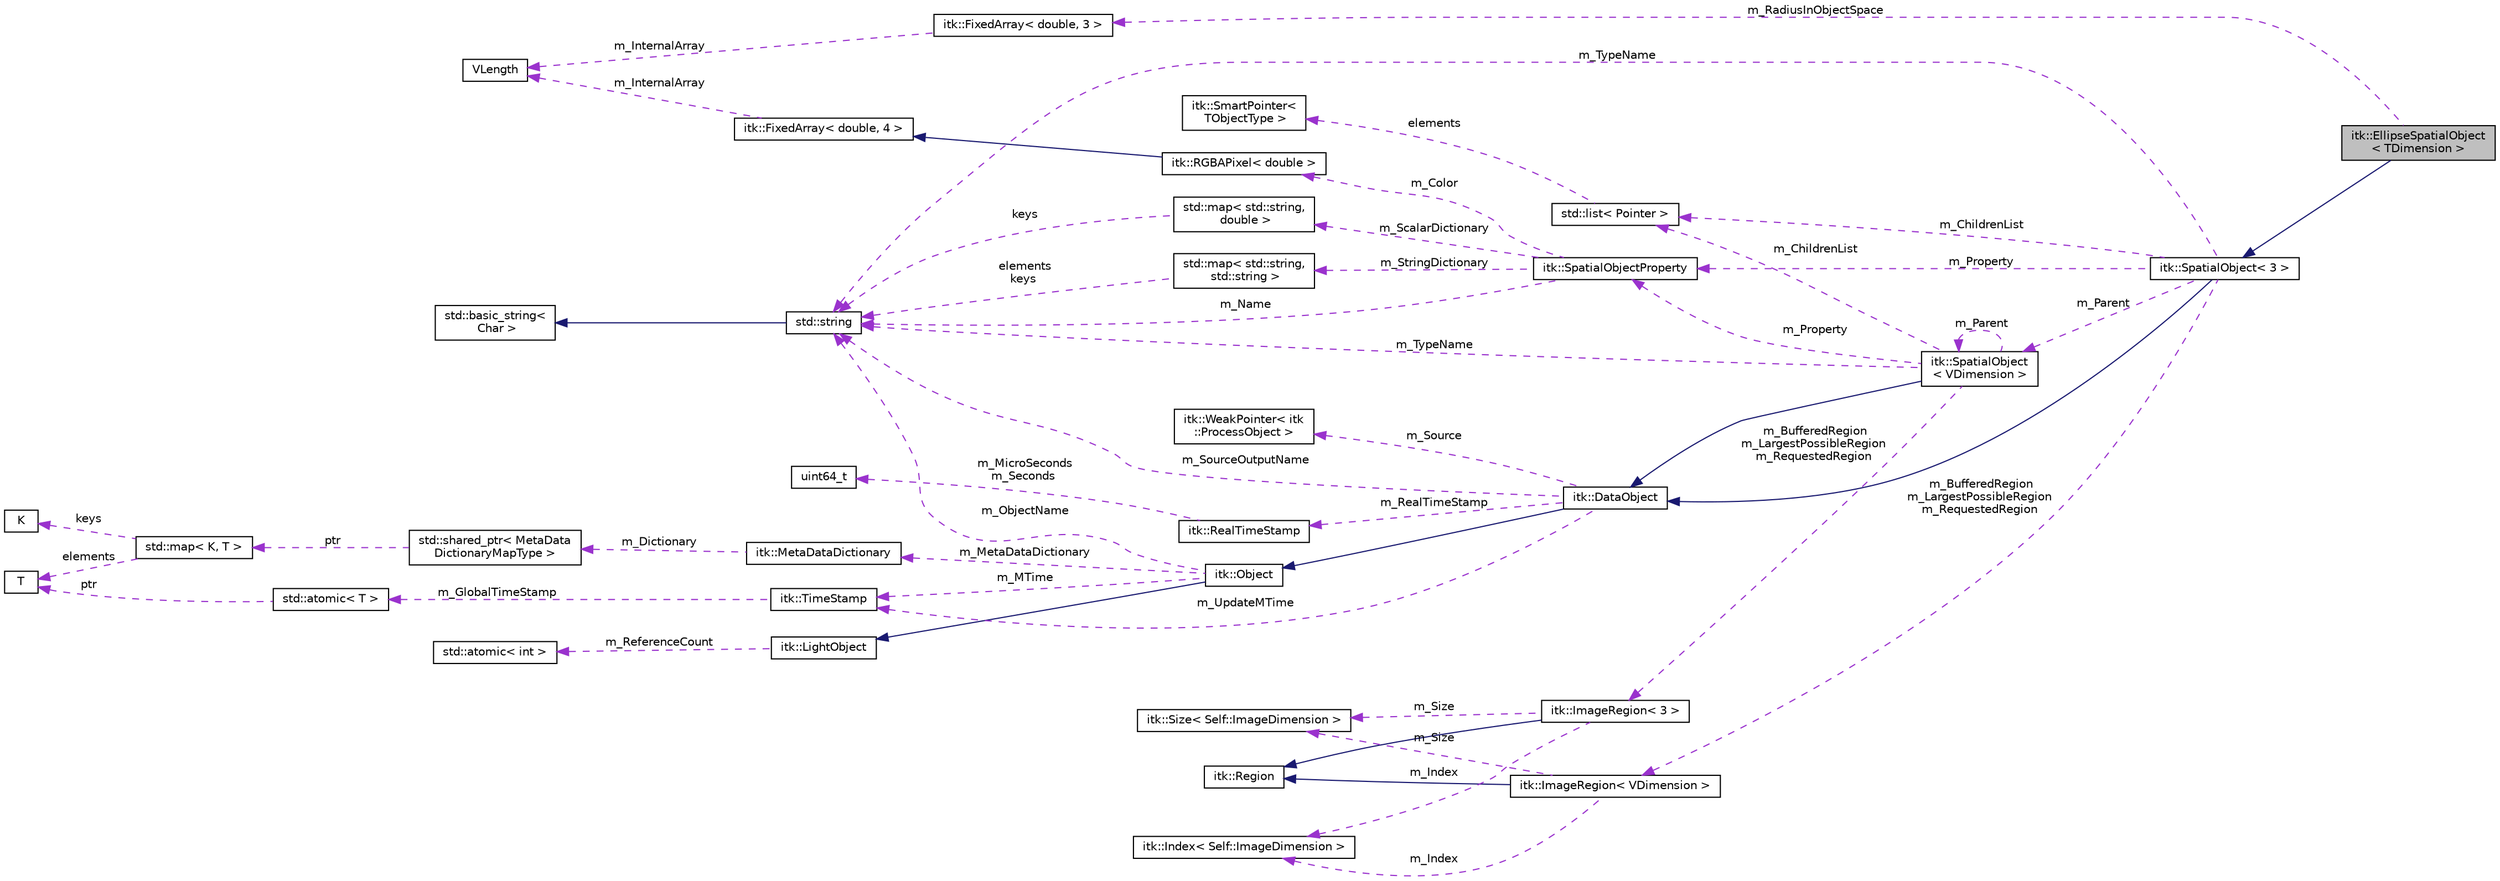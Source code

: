 digraph "itk::EllipseSpatialObject&lt; TDimension &gt;"
{
 // LATEX_PDF_SIZE
  edge [fontname="Helvetica",fontsize="10",labelfontname="Helvetica",labelfontsize="10"];
  node [fontname="Helvetica",fontsize="10",shape=record];
  rankdir="LR";
  Node1 [label="itk::EllipseSpatialObject\l\< TDimension \>",height=0.2,width=0.4,color="black", fillcolor="grey75", style="filled", fontcolor="black",tooltip=" "];
  Node2 -> Node1 [dir="back",color="midnightblue",fontsize="10",style="solid",fontname="Helvetica"];
  Node2 [label="itk::SpatialObject\< 3 \>",height=0.2,width=0.4,color="black", fillcolor="white", style="filled",URL="$classitk_1_1SpatialObject.html",tooltip=" "];
  Node3 -> Node2 [dir="back",color="midnightblue",fontsize="10",style="solid",fontname="Helvetica"];
  Node3 [label="itk::DataObject",height=0.2,width=0.4,color="black", fillcolor="white", style="filled",URL="$classitk_1_1DataObject.html",tooltip="Base class for all data objects in ITK."];
  Node4 -> Node3 [dir="back",color="midnightblue",fontsize="10",style="solid",fontname="Helvetica"];
  Node4 [label="itk::Object",height=0.2,width=0.4,color="black", fillcolor="white", style="filled",URL="$classitk_1_1Object.html",tooltip="Base class for most ITK classes."];
  Node5 -> Node4 [dir="back",color="midnightblue",fontsize="10",style="solid",fontname="Helvetica"];
  Node5 [label="itk::LightObject",height=0.2,width=0.4,color="black", fillcolor="white", style="filled",URL="$classitk_1_1LightObject.html",tooltip="Light weight base class for most itk classes."];
  Node6 -> Node5 [dir="back",color="darkorchid3",fontsize="10",style="dashed",label=" m_ReferenceCount" ,fontname="Helvetica"];
  Node6 [label="std::atomic\< int \>",height=0.2,width=0.4,color="black", fillcolor="white", style="filled",tooltip=" "];
  Node7 -> Node4 [dir="back",color="darkorchid3",fontsize="10",style="dashed",label=" m_MTime" ,fontname="Helvetica"];
  Node7 [label="itk::TimeStamp",height=0.2,width=0.4,color="black", fillcolor="white", style="filled",URL="$classitk_1_1TimeStamp.html",tooltip="Generate a unique, increasing time value."];
  Node8 -> Node7 [dir="back",color="darkorchid3",fontsize="10",style="dashed",label=" m_GlobalTimeStamp" ,fontname="Helvetica"];
  Node8 [label="std::atomic\< T \>",height=0.2,width=0.4,color="black", fillcolor="white", style="filled",tooltip=" "];
  Node9 -> Node8 [dir="back",color="darkorchid3",fontsize="10",style="dashed",label=" ptr" ,fontname="Helvetica"];
  Node9 [label="T",height=0.2,width=0.4,color="black", fillcolor="white", style="filled",tooltip=" "];
  Node10 -> Node4 [dir="back",color="darkorchid3",fontsize="10",style="dashed",label=" m_MetaDataDictionary" ,fontname="Helvetica"];
  Node10 [label="itk::MetaDataDictionary",height=0.2,width=0.4,color="black", fillcolor="white", style="filled",URL="$classitk_1_1MetaDataDictionary.html",tooltip="Provides a mechanism for storing a collection of arbitrary data types."];
  Node11 -> Node10 [dir="back",color="darkorchid3",fontsize="10",style="dashed",label=" m_Dictionary" ,fontname="Helvetica"];
  Node11 [label="std::shared_ptr\< MetaData\lDictionaryMapType \>",height=0.2,width=0.4,color="black", fillcolor="white", style="filled",tooltip=" "];
  Node12 -> Node11 [dir="back",color="darkorchid3",fontsize="10",style="dashed",label=" ptr" ,fontname="Helvetica"];
  Node12 [label="std::map\< K, T \>",height=0.2,width=0.4,color="black", fillcolor="white", style="filled",tooltip=" "];
  Node13 -> Node12 [dir="back",color="darkorchid3",fontsize="10",style="dashed",label=" keys" ,fontname="Helvetica"];
  Node13 [label="K",height=0.2,width=0.4,color="black", fillcolor="white", style="filled",tooltip=" "];
  Node9 -> Node12 [dir="back",color="darkorchid3",fontsize="10",style="dashed",label=" elements" ,fontname="Helvetica"];
  Node14 -> Node4 [dir="back",color="darkorchid3",fontsize="10",style="dashed",label=" m_ObjectName" ,fontname="Helvetica"];
  Node14 [label="std::string",height=0.2,width=0.4,color="black", fillcolor="white", style="filled",tooltip=" "];
  Node15 -> Node14 [dir="back",color="midnightblue",fontsize="10",style="solid",fontname="Helvetica"];
  Node15 [label="std::basic_string\<\l Char \>",height=0.2,width=0.4,color="black", fillcolor="white", style="filled",tooltip=" "];
  Node16 -> Node3 [dir="back",color="darkorchid3",fontsize="10",style="dashed",label=" m_Source" ,fontname="Helvetica"];
  Node16 [label="itk::WeakPointer\< itk\l::ProcessObject \>",height=0.2,width=0.4,color="black", fillcolor="white", style="filled",URL="$classitk_1_1WeakPointer.html",tooltip=" "];
  Node14 -> Node3 [dir="back",color="darkorchid3",fontsize="10",style="dashed",label=" m_SourceOutputName" ,fontname="Helvetica"];
  Node7 -> Node3 [dir="back",color="darkorchid3",fontsize="10",style="dashed",label=" m_UpdateMTime" ,fontname="Helvetica"];
  Node17 -> Node3 [dir="back",color="darkorchid3",fontsize="10",style="dashed",label=" m_RealTimeStamp" ,fontname="Helvetica"];
  Node17 [label="itk::RealTimeStamp",height=0.2,width=0.4,color="black", fillcolor="white", style="filled",URL="$classitk_1_1RealTimeStamp.html",tooltip="The RealTimeStamp is a data structure for representing time with high precision and a large dynamic r..."];
  Node18 -> Node17 [dir="back",color="darkorchid3",fontsize="10",style="dashed",label=" m_MicroSeconds\nm_Seconds" ,fontname="Helvetica"];
  Node18 [label="uint64_t",height=0.2,width=0.4,color="black", fillcolor="white", style="filled",tooltip=" "];
  Node14 -> Node2 [dir="back",color="darkorchid3",fontsize="10",style="dashed",label=" m_TypeName" ,fontname="Helvetica"];
  Node19 -> Node2 [dir="back",color="darkorchid3",fontsize="10",style="dashed",label=" m_Property" ,fontname="Helvetica"];
  Node19 [label="itk::SpatialObjectProperty",height=0.2,width=0.4,color="black", fillcolor="white", style="filled",URL="$classitk_1_1SpatialObjectProperty.html",tooltip=" "];
  Node20 -> Node19 [dir="back",color="darkorchid3",fontsize="10",style="dashed",label=" m_Color" ,fontname="Helvetica"];
  Node20 [label="itk::RGBAPixel\< double \>",height=0.2,width=0.4,color="black", fillcolor="white", style="filled",URL="$classitk_1_1RGBAPixel.html",tooltip=" "];
  Node21 -> Node20 [dir="back",color="midnightblue",fontsize="10",style="solid",fontname="Helvetica"];
  Node21 [label="itk::FixedArray\< double, 4 \>",height=0.2,width=0.4,color="black", fillcolor="white", style="filled",URL="$classitk_1_1FixedArray.html",tooltip=" "];
  Node22 -> Node21 [dir="back",color="darkorchid3",fontsize="10",style="dashed",label=" m_InternalArray" ,fontname="Helvetica"];
  Node22 [label="VLength",height=0.2,width=0.4,color="black", fillcolor="white", style="filled",URL="$classVLength.html",tooltip=" "];
  Node14 -> Node19 [dir="back",color="darkorchid3",fontsize="10",style="dashed",label=" m_Name" ,fontname="Helvetica"];
  Node23 -> Node19 [dir="back",color="darkorchid3",fontsize="10",style="dashed",label=" m_ScalarDictionary" ,fontname="Helvetica"];
  Node23 [label="std::map\< std::string,\l double \>",height=0.2,width=0.4,color="black", fillcolor="white", style="filled",tooltip=" "];
  Node14 -> Node23 [dir="back",color="darkorchid3",fontsize="10",style="dashed",label=" keys" ,fontname="Helvetica"];
  Node24 -> Node19 [dir="back",color="darkorchid3",fontsize="10",style="dashed",label=" m_StringDictionary" ,fontname="Helvetica"];
  Node24 [label="std::map\< std::string,\l std::string \>",height=0.2,width=0.4,color="black", fillcolor="white", style="filled",tooltip=" "];
  Node14 -> Node24 [dir="back",color="darkorchid3",fontsize="10",style="dashed",label=" elements\nkeys" ,fontname="Helvetica"];
  Node25 -> Node2 [dir="back",color="darkorchid3",fontsize="10",style="dashed",label=" m_Parent" ,fontname="Helvetica"];
  Node25 [label="itk::SpatialObject\l\< VDimension \>",height=0.2,width=0.4,color="black", fillcolor="white", style="filled",URL="$classitk_1_1SpatialObject.html",tooltip="Implementation of the composite pattern."];
  Node3 -> Node25 [dir="back",color="midnightblue",fontsize="10",style="solid",fontname="Helvetica"];
  Node14 -> Node25 [dir="back",color="darkorchid3",fontsize="10",style="dashed",label=" m_TypeName" ,fontname="Helvetica"];
  Node19 -> Node25 [dir="back",color="darkorchid3",fontsize="10",style="dashed",label=" m_Property" ,fontname="Helvetica"];
  Node25 -> Node25 [dir="back",color="darkorchid3",fontsize="10",style="dashed",label=" m_Parent" ,fontname="Helvetica"];
  Node26 -> Node25 [dir="back",color="darkorchid3",fontsize="10",style="dashed",label=" m_BufferedRegion\nm_LargestPossibleRegion\nm_RequestedRegion" ,fontname="Helvetica"];
  Node26 [label="itk::ImageRegion\< 3 \>",height=0.2,width=0.4,color="black", fillcolor="white", style="filled",URL="$classitk_1_1ImageRegion.html",tooltip=" "];
  Node27 -> Node26 [dir="back",color="midnightblue",fontsize="10",style="solid",fontname="Helvetica"];
  Node27 [label="itk::Region",height=0.2,width=0.4,color="black", fillcolor="white", style="filled",URL="$classitk_1_1Region.html",tooltip="A region represents some portion or piece of data."];
  Node28 -> Node26 [dir="back",color="darkorchid3",fontsize="10",style="dashed",label=" m_Index" ,fontname="Helvetica"];
  Node28 [label="itk::Index\< Self::ImageDimension \>",height=0.2,width=0.4,color="black", fillcolor="white", style="filled",URL="$structitk_1_1Index.html",tooltip=" "];
  Node29 -> Node26 [dir="back",color="darkorchid3",fontsize="10",style="dashed",label=" m_Size" ,fontname="Helvetica"];
  Node29 [label="itk::Size\< Self::ImageDimension \>",height=0.2,width=0.4,color="black", fillcolor="white", style="filled",URL="$structitk_1_1Size.html",tooltip=" "];
  Node30 -> Node25 [dir="back",color="darkorchid3",fontsize="10",style="dashed",label=" m_ChildrenList" ,fontname="Helvetica"];
  Node30 [label="std::list\< Pointer \>",height=0.2,width=0.4,color="black", fillcolor="white", style="filled",tooltip=" "];
  Node31 -> Node30 [dir="back",color="darkorchid3",fontsize="10",style="dashed",label=" elements" ,fontname="Helvetica"];
  Node31 [label="itk::SmartPointer\<\l TObjectType \>",height=0.2,width=0.4,color="black", fillcolor="white", style="filled",URL="$classitk_1_1SmartPointer.html",tooltip="Implements transparent reference counting."];
  Node32 -> Node2 [dir="back",color="darkorchid3",fontsize="10",style="dashed",label=" m_BufferedRegion\nm_LargestPossibleRegion\nm_RequestedRegion" ,fontname="Helvetica"];
  Node32 [label="itk::ImageRegion\< VDimension \>",height=0.2,width=0.4,color="black", fillcolor="white", style="filled",URL="$classitk_1_1ImageRegion.html",tooltip=" "];
  Node27 -> Node32 [dir="back",color="midnightblue",fontsize="10",style="solid",fontname="Helvetica"];
  Node28 -> Node32 [dir="back",color="darkorchid3",fontsize="10",style="dashed",label=" m_Index" ,fontname="Helvetica"];
  Node29 -> Node32 [dir="back",color="darkorchid3",fontsize="10",style="dashed",label=" m_Size" ,fontname="Helvetica"];
  Node30 -> Node2 [dir="back",color="darkorchid3",fontsize="10",style="dashed",label=" m_ChildrenList" ,fontname="Helvetica"];
  Node33 -> Node1 [dir="back",color="darkorchid3",fontsize="10",style="dashed",label=" m_RadiusInObjectSpace" ,fontname="Helvetica"];
  Node33 [label="itk::FixedArray\< double, 3 \>",height=0.2,width=0.4,color="black", fillcolor="white", style="filled",URL="$classitk_1_1FixedArray.html",tooltip=" "];
  Node22 -> Node33 [dir="back",color="darkorchid3",fontsize="10",style="dashed",label=" m_InternalArray" ,fontname="Helvetica"];
}
